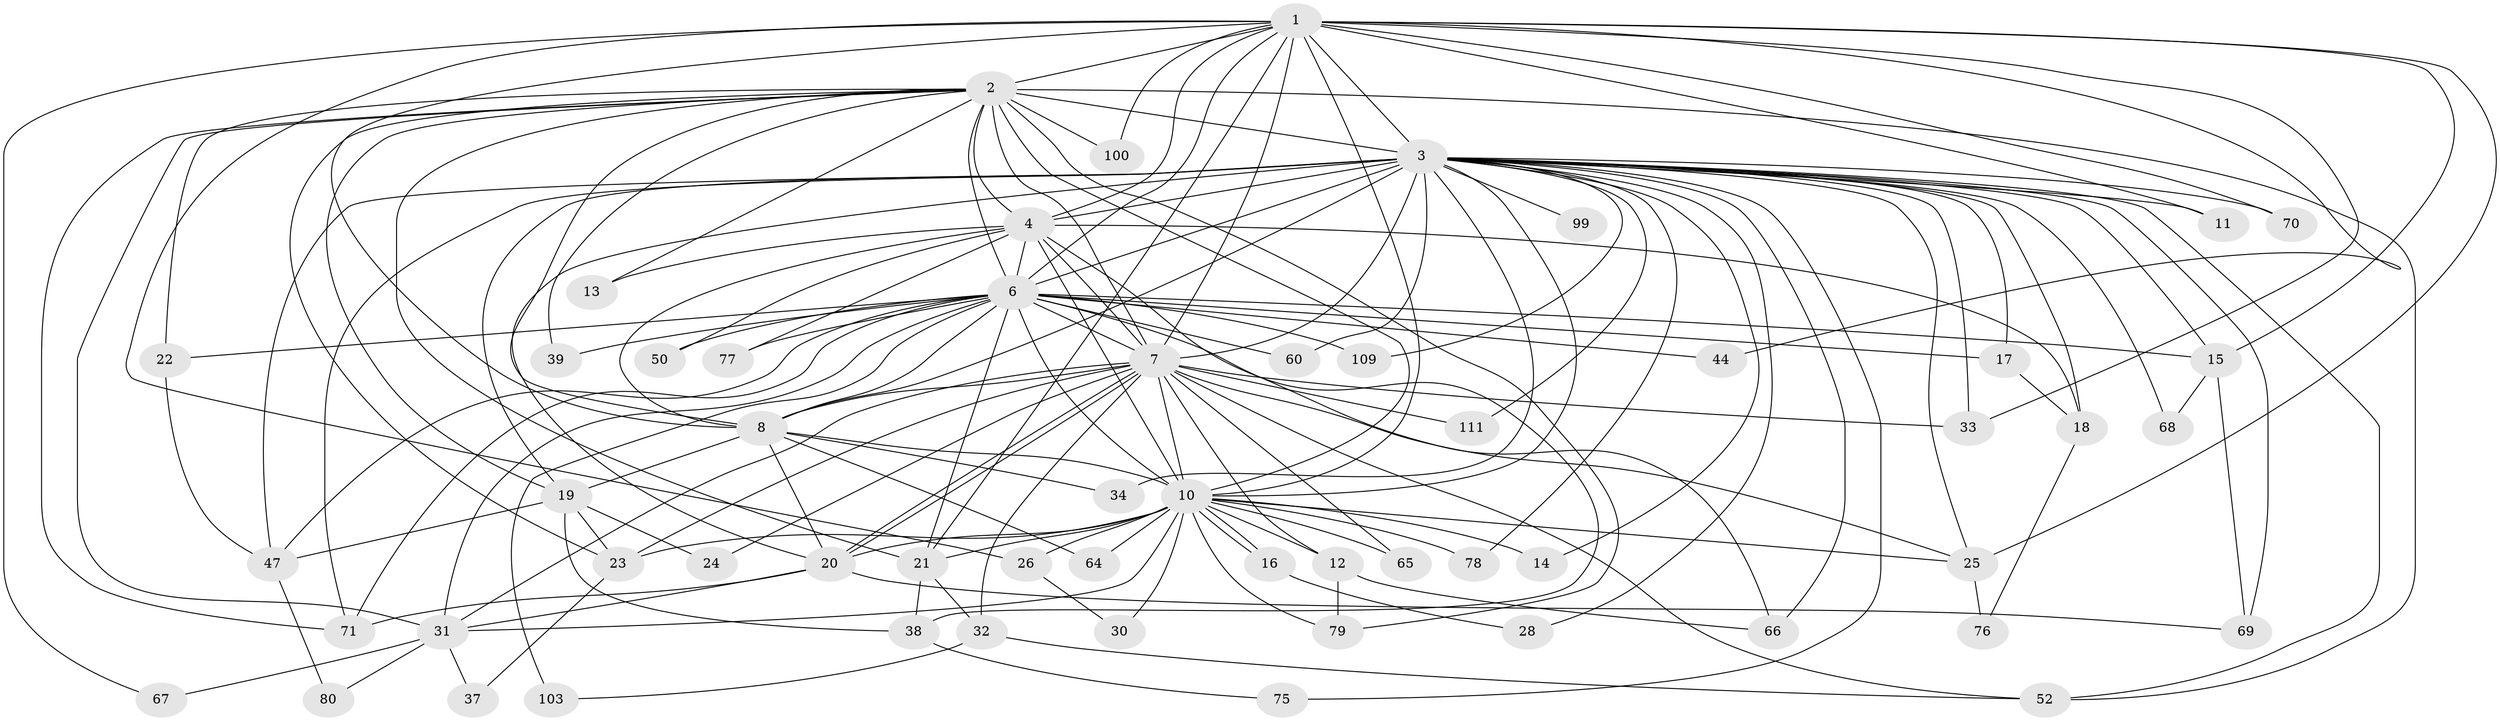 // original degree distribution, {21: 0.017391304347826087, 25: 0.017391304347826087, 29: 0.008695652173913044, 16: 0.017391304347826087, 22: 0.008695652173913044, 14: 0.008695652173913044, 28: 0.008695652173913044, 2: 0.5043478260869565, 4: 0.10434782608695652, 5: 0.02608695652173913, 3: 0.23478260869565218, 7: 0.008695652173913044, 6: 0.02608695652173913, 8: 0.008695652173913044}
// Generated by graph-tools (version 1.1) at 2025/14/03/09/25 04:14:03]
// undirected, 57 vertices, 151 edges
graph export_dot {
graph [start="1"]
  node [color=gray90,style=filled];
  1 [super="+57"];
  2 [super="+54+40"];
  3 [super="+81+5+43+113+92+94+87+48+46+45+29"];
  4 [super="+36+49+42"];
  6 [super="+9"];
  7 [super="+72"];
  8;
  10;
  11;
  12;
  13;
  14;
  15;
  16;
  17;
  18;
  19;
  20 [super="+27"];
  21 [super="+35"];
  22 [super="+88"];
  23 [super="+53"];
  24;
  25 [super="+62+106"];
  26;
  28;
  30;
  31 [super="+89+74"];
  32;
  33 [super="+59"];
  34;
  37;
  38;
  39;
  44;
  47 [super="+58+51"];
  50;
  52 [super="+86"];
  60;
  64;
  65;
  66 [super="+98+73"];
  67;
  68;
  69 [super="+110"];
  70;
  71 [super="+82"];
  75;
  76;
  77 [super="+91"];
  78;
  79 [super="+83"];
  80;
  99;
  100;
  103;
  109;
  111;
  1 -- 2;
  1 -- 3 [weight=3];
  1 -- 4;
  1 -- 6 [weight=3];
  1 -- 7;
  1 -- 8;
  1 -- 10;
  1 -- 11;
  1 -- 15;
  1 -- 25 [weight=2];
  1 -- 26;
  1 -- 44;
  1 -- 67;
  1 -- 70;
  1 -- 100;
  1 -- 21;
  1 -- 33;
  2 -- 3 [weight=7];
  2 -- 4;
  2 -- 6 [weight=2];
  2 -- 7;
  2 -- 8;
  2 -- 10;
  2 -- 13;
  2 -- 19;
  2 -- 21;
  2 -- 22;
  2 -- 39;
  2 -- 52;
  2 -- 100;
  2 -- 71;
  2 -- 23;
  2 -- 79;
  2 -- 31;
  3 -- 4 [weight=3];
  3 -- 6 [weight=6];
  3 -- 7 [weight=2];
  3 -- 8 [weight=2];
  3 -- 10 [weight=5];
  3 -- 14;
  3 -- 25;
  3 -- 33;
  3 -- 68;
  3 -- 69 [weight=2];
  3 -- 71;
  3 -- 78 [weight=2];
  3 -- 47;
  3 -- 19;
  3 -- 66;
  3 -- 11;
  3 -- 17;
  3 -- 28;
  3 -- 34;
  3 -- 99;
  3 -- 109;
  3 -- 111;
  3 -- 60;
  3 -- 15;
  3 -- 18;
  3 -- 75;
  3 -- 70;
  3 -- 52;
  3 -- 20;
  4 -- 6 [weight=3];
  4 -- 7 [weight=2];
  4 -- 8 [weight=2];
  4 -- 10 [weight=2];
  4 -- 13;
  4 -- 18;
  4 -- 77 [weight=2];
  4 -- 50;
  4 -- 38;
  6 -- 7 [weight=2];
  6 -- 8 [weight=2];
  6 -- 10 [weight=2];
  6 -- 22 [weight=2];
  6 -- 50;
  6 -- 66 [weight=2];
  6 -- 71;
  6 -- 77;
  6 -- 15;
  6 -- 17;
  6 -- 21 [weight=3];
  6 -- 31;
  6 -- 39;
  6 -- 103;
  6 -- 44;
  6 -- 109;
  6 -- 47;
  6 -- 60;
  7 -- 8;
  7 -- 10;
  7 -- 12;
  7 -- 20;
  7 -- 20;
  7 -- 23;
  7 -- 24;
  7 -- 31;
  7 -- 32;
  7 -- 33;
  7 -- 65;
  7 -- 111;
  7 -- 25;
  7 -- 52;
  8 -- 10;
  8 -- 19;
  8 -- 34;
  8 -- 64;
  8 -- 20;
  10 -- 12;
  10 -- 14;
  10 -- 16;
  10 -- 16;
  10 -- 23;
  10 -- 26;
  10 -- 30;
  10 -- 64;
  10 -- 65;
  10 -- 78;
  10 -- 79;
  10 -- 25;
  10 -- 21;
  10 -- 31;
  10 -- 20;
  12 -- 79;
  12 -- 66;
  15 -- 68;
  15 -- 69;
  16 -- 28;
  17 -- 18;
  18 -- 76;
  19 -- 24;
  19 -- 38;
  19 -- 47;
  19 -- 23;
  20 -- 69;
  20 -- 71;
  20 -- 31;
  21 -- 32;
  21 -- 38;
  22 -- 47;
  23 -- 37;
  25 -- 76;
  26 -- 30;
  31 -- 37;
  31 -- 67;
  31 -- 80;
  32 -- 52;
  32 -- 103;
  38 -- 75;
  47 -- 80;
}
